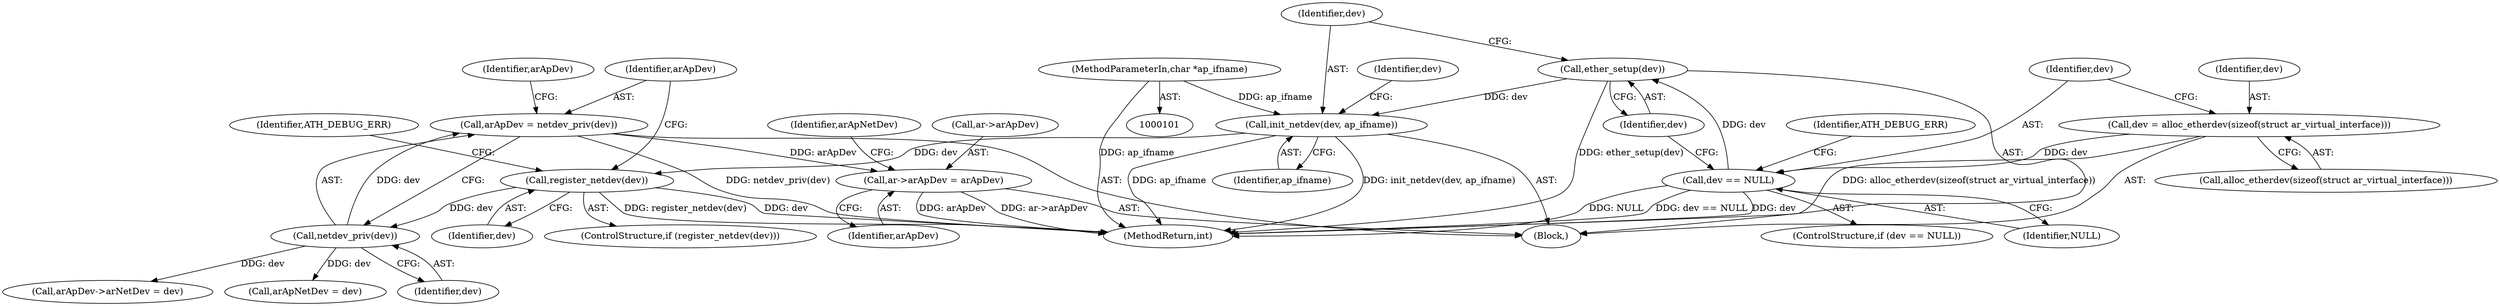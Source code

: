 digraph "0_linux_550fd08c2cebad61c548def135f67aba284c6162_9@pointer" {
"1000162" [label="(Call,ar->arApDev = arApDev)"];
"1000141" [label="(Call,arApDev = netdev_priv(dev))"];
"1000143" [label="(Call,netdev_priv(dev))"];
"1000133" [label="(Call,register_netdev(dev))"];
"1000124" [label="(Call,init_netdev(dev, ap_ifname))"];
"1000122" [label="(Call,ether_setup(dev))"];
"1000113" [label="(Call,dev == NULL)"];
"1000107" [label="(Call,dev = alloc_etherdev(sizeof(struct ar_virtual_interface)))"];
"1000103" [label="(MethodParameterIn,char *ap_ifname)"];
"1000166" [label="(Identifier,arApDev)"];
"1000104" [label="(Block,)"];
"1000150" [label="(Call,arApDev->arNetDev = dev)"];
"1000129" [label="(Identifier,dev)"];
"1000103" [label="(MethodParameterIn,char *ap_ifname)"];
"1000163" [label="(Call,ar->arApDev)"];
"1000115" [label="(Identifier,NULL)"];
"1000142" [label="(Identifier,arApDev)"];
"1000132" [label="(ControlStructure,if (register_netdev(dev)))"];
"1000162" [label="(Call,ar->arApDev = arApDev)"];
"1000122" [label="(Call,ether_setup(dev))"];
"1000108" [label="(Identifier,dev)"];
"1000109" [label="(Call,alloc_etherdev(sizeof(struct ar_virtual_interface)))"];
"1000107" [label="(Call,dev = alloc_etherdev(sizeof(struct ar_virtual_interface)))"];
"1000125" [label="(Identifier,dev)"];
"1000168" [label="(Identifier,arApNetDev)"];
"1000143" [label="(Call,netdev_priv(dev))"];
"1000167" [label="(Call,arApNetDev = dev)"];
"1000134" [label="(Identifier,dev)"];
"1000133" [label="(Call,register_netdev(dev))"];
"1000182" [label="(MethodReturn,int)"];
"1000113" [label="(Call,dev == NULL)"];
"1000141" [label="(Call,arApDev = netdev_priv(dev))"];
"1000112" [label="(ControlStructure,if (dev == NULL))"];
"1000114" [label="(Identifier,dev)"];
"1000147" [label="(Identifier,arApDev)"];
"1000126" [label="(Identifier,ap_ifname)"];
"1000118" [label="(Identifier,ATH_DEBUG_ERR)"];
"1000144" [label="(Identifier,dev)"];
"1000137" [label="(Identifier,ATH_DEBUG_ERR)"];
"1000123" [label="(Identifier,dev)"];
"1000124" [label="(Call,init_netdev(dev, ap_ifname))"];
"1000162" -> "1000104"  [label="AST: "];
"1000162" -> "1000166"  [label="CFG: "];
"1000163" -> "1000162"  [label="AST: "];
"1000166" -> "1000162"  [label="AST: "];
"1000168" -> "1000162"  [label="CFG: "];
"1000162" -> "1000182"  [label="DDG: arApDev"];
"1000162" -> "1000182"  [label="DDG: ar->arApDev"];
"1000141" -> "1000162"  [label="DDG: arApDev"];
"1000141" -> "1000104"  [label="AST: "];
"1000141" -> "1000143"  [label="CFG: "];
"1000142" -> "1000141"  [label="AST: "];
"1000143" -> "1000141"  [label="AST: "];
"1000147" -> "1000141"  [label="CFG: "];
"1000141" -> "1000182"  [label="DDG: netdev_priv(dev)"];
"1000143" -> "1000141"  [label="DDG: dev"];
"1000143" -> "1000144"  [label="CFG: "];
"1000144" -> "1000143"  [label="AST: "];
"1000133" -> "1000143"  [label="DDG: dev"];
"1000143" -> "1000150"  [label="DDG: dev"];
"1000143" -> "1000167"  [label="DDG: dev"];
"1000133" -> "1000132"  [label="AST: "];
"1000133" -> "1000134"  [label="CFG: "];
"1000134" -> "1000133"  [label="AST: "];
"1000137" -> "1000133"  [label="CFG: "];
"1000142" -> "1000133"  [label="CFG: "];
"1000133" -> "1000182"  [label="DDG: dev"];
"1000133" -> "1000182"  [label="DDG: register_netdev(dev)"];
"1000124" -> "1000133"  [label="DDG: dev"];
"1000124" -> "1000104"  [label="AST: "];
"1000124" -> "1000126"  [label="CFG: "];
"1000125" -> "1000124"  [label="AST: "];
"1000126" -> "1000124"  [label="AST: "];
"1000129" -> "1000124"  [label="CFG: "];
"1000124" -> "1000182"  [label="DDG: ap_ifname"];
"1000124" -> "1000182"  [label="DDG: init_netdev(dev, ap_ifname)"];
"1000122" -> "1000124"  [label="DDG: dev"];
"1000103" -> "1000124"  [label="DDG: ap_ifname"];
"1000122" -> "1000104"  [label="AST: "];
"1000122" -> "1000123"  [label="CFG: "];
"1000123" -> "1000122"  [label="AST: "];
"1000125" -> "1000122"  [label="CFG: "];
"1000122" -> "1000182"  [label="DDG: ether_setup(dev)"];
"1000113" -> "1000122"  [label="DDG: dev"];
"1000113" -> "1000112"  [label="AST: "];
"1000113" -> "1000115"  [label="CFG: "];
"1000114" -> "1000113"  [label="AST: "];
"1000115" -> "1000113"  [label="AST: "];
"1000118" -> "1000113"  [label="CFG: "];
"1000123" -> "1000113"  [label="CFG: "];
"1000113" -> "1000182"  [label="DDG: dev"];
"1000113" -> "1000182"  [label="DDG: NULL"];
"1000113" -> "1000182"  [label="DDG: dev == NULL"];
"1000107" -> "1000113"  [label="DDG: dev"];
"1000107" -> "1000104"  [label="AST: "];
"1000107" -> "1000109"  [label="CFG: "];
"1000108" -> "1000107"  [label="AST: "];
"1000109" -> "1000107"  [label="AST: "];
"1000114" -> "1000107"  [label="CFG: "];
"1000107" -> "1000182"  [label="DDG: alloc_etherdev(sizeof(struct ar_virtual_interface))"];
"1000103" -> "1000101"  [label="AST: "];
"1000103" -> "1000182"  [label="DDG: ap_ifname"];
}
